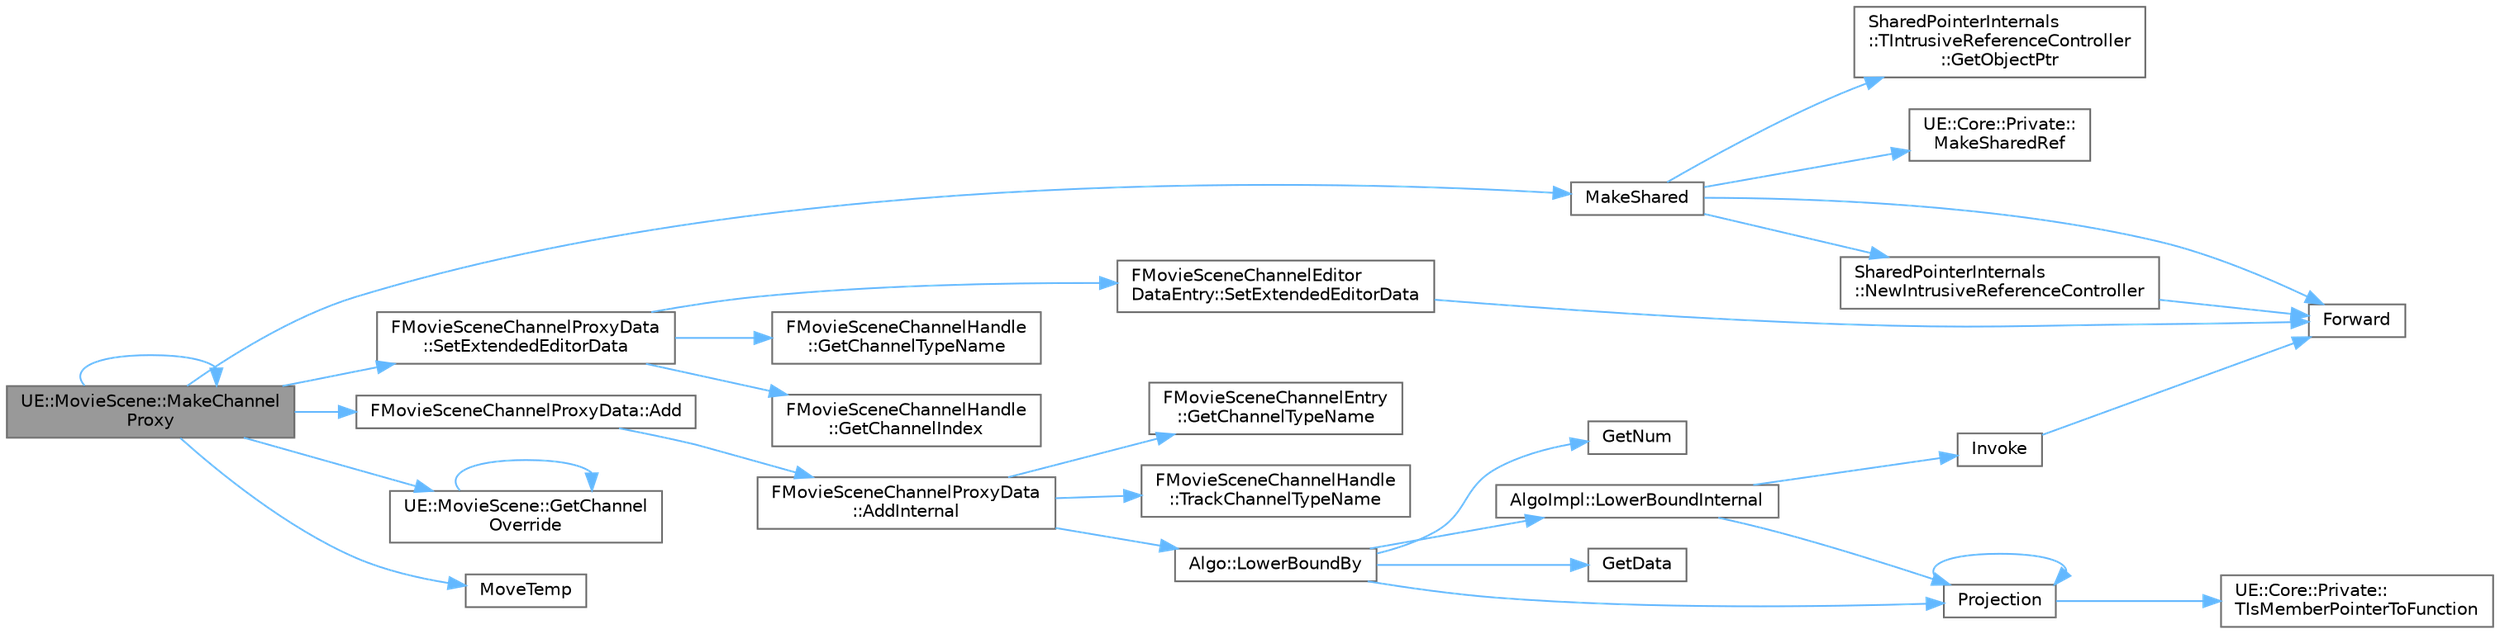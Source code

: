 digraph "UE::MovieScene::MakeChannelProxy"
{
 // INTERACTIVE_SVG=YES
 // LATEX_PDF_SIZE
  bgcolor="transparent";
  edge [fontname=Helvetica,fontsize=10,labelfontname=Helvetica,labelfontsize=10];
  node [fontname=Helvetica,fontsize=10,shape=box,height=0.2,width=0.4];
  rankdir="LR";
  Node1 [id="Node000001",label="UE::MovieScene::MakeChannel\lProxy",height=0.2,width=0.4,color="gray40", fillcolor="grey60", style="filled", fontcolor="black",tooltip="Utility function for making a channel proxy with one channel that is maybe overriden by another chann..."];
  Node1 -> Node2 [id="edge1_Node000001_Node000002",color="steelblue1",style="solid",tooltip=" "];
  Node2 [id="Node000002",label="FMovieSceneChannelProxyData::Add",height=0.2,width=0.4,color="grey40", fillcolor="white", style="filled",URL="$de/d10/structFMovieSceneChannelProxyData.html#af3450badb0ef9e2a04acf7d53ae5f3cd",tooltip="Add a new channel to the proxy."];
  Node2 -> Node3 [id="edge2_Node000002_Node000003",color="steelblue1",style="solid",tooltip=" "];
  Node3 [id="Node000003",label="FMovieSceneChannelProxyData\l::AddInternal",height=0.2,width=0.4,color="grey40", fillcolor="white", style="filled",URL="$de/d10/structFMovieSceneChannelProxyData.html#a668febf1d35efb4be6a59199836d4991",tooltip="Implementation that adds a channel to an entry, creating a new entry for this channel type if necessa..."];
  Node3 -> Node4 [id="edge3_Node000003_Node000004",color="steelblue1",style="solid",tooltip=" "];
  Node4 [id="Node000004",label="FMovieSceneChannelEntry\l::GetChannelTypeName",height=0.2,width=0.4,color="grey40", fillcolor="white", style="filled",URL="$d6/dfa/structFMovieSceneChannelEntry.html#ad51c1f1c02f97e8eead78ba78d38f854",tooltip="Get the type name of the channels stored in this entry."];
  Node3 -> Node5 [id="edge4_Node000003_Node000005",color="steelblue1",style="solid",tooltip=" "];
  Node5 [id="Node000005",label="Algo::LowerBoundBy",height=0.2,width=0.4,color="grey40", fillcolor="white", style="filled",URL="$db/d33/namespaceAlgo.html#a871a20b03aed6b970683183e56424e40",tooltip="Performs binary search, resulting in position of the first element with projected value >= Value usin..."];
  Node5 -> Node6 [id="edge5_Node000005_Node000006",color="steelblue1",style="solid",tooltip=" "];
  Node6 [id="Node000006",label="GetData",height=0.2,width=0.4,color="grey40", fillcolor="white", style="filled",URL="$d3/ddf/StringConv_8h.html#a4111b73e6a9d7101173e7223118962f3",tooltip=" "];
  Node5 -> Node7 [id="edge6_Node000005_Node000007",color="steelblue1",style="solid",tooltip=" "];
  Node7 [id="Node000007",label="GetNum",height=0.2,width=0.4,color="grey40", fillcolor="white", style="filled",URL="$d3/ddf/StringConv_8h.html#a3caf5874b63a514dc33c219ec83eedbf",tooltip=" "];
  Node5 -> Node8 [id="edge7_Node000005_Node000008",color="steelblue1",style="solid",tooltip=" "];
  Node8 [id="Node000008",label="AlgoImpl::LowerBoundInternal",height=0.2,width=0.4,color="grey40", fillcolor="white", style="filled",URL="$db/d64/namespaceAlgoImpl.html#a281a9779ff04017a143a53b5c446a121",tooltip="Performs binary search, resulting in position of the first element >= Value."];
  Node8 -> Node9 [id="edge8_Node000008_Node000009",color="steelblue1",style="solid",tooltip=" "];
  Node9 [id="Node000009",label="Invoke",height=0.2,width=0.4,color="grey40", fillcolor="white", style="filled",URL="$d7/deb/Invoke_8h.html#a66d3e79358998f56001f20726270e390",tooltip="Invokes a callable with a set of arguments."];
  Node9 -> Node10 [id="edge9_Node000009_Node000010",color="steelblue1",style="solid",tooltip=" "];
  Node10 [id="Node000010",label="Forward",height=0.2,width=0.4,color="grey40", fillcolor="white", style="filled",URL="$d4/d24/UnrealTemplate_8h.html#a68f280c1d561a8899a1e9e3ea8405d00",tooltip="Forward will cast a reference to an rvalue reference."];
  Node8 -> Node11 [id="edge10_Node000008_Node000011",color="steelblue1",style="solid",tooltip=" "];
  Node11 [id="Node000011",label="Projection",height=0.2,width=0.4,color="grey40", fillcolor="white", style="filled",URL="$d7/df0/Projection_8h.html#a13dceeb18d2035bd0b861bf3698ede9f",tooltip="Projection() is a related function to Invoke(), in that it can be used to invoke an object with a set..."];
  Node11 -> Node11 [id="edge11_Node000011_Node000011",color="steelblue1",style="solid",tooltip=" "];
  Node11 -> Node12 [id="edge12_Node000011_Node000012",color="steelblue1",style="solid",tooltip=" "];
  Node12 [id="Node000012",label="UE::Core::Private::\lTIsMemberPointerToFunction",height=0.2,width=0.4,color="grey40", fillcolor="white", style="filled",URL="$d1/de6/namespaceUE_1_1Core_1_1Private.html#a6a97c58e76257e63c3e47675427da48b",tooltip=" "];
  Node5 -> Node11 [id="edge13_Node000005_Node000011",color="steelblue1",style="solid",tooltip=" "];
  Node3 -> Node13 [id="edge14_Node000003_Node000013",color="steelblue1",style="solid",tooltip=" "];
  Node13 [id="Node000013",label="FMovieSceneChannelHandle\l::TrackChannelTypeName",height=0.2,width=0.4,color="grey40", fillcolor="white", style="filled",URL="$d0/d1b/structFMovieSceneChannelHandle.html#a636a7df75f134f8ff280689b5d4dda98",tooltip=" "];
  Node1 -> Node14 [id="edge15_Node000001_Node000014",color="steelblue1",style="solid",tooltip=" "];
  Node14 [id="Node000014",label="UE::MovieScene::GetChannel\lOverride",height=0.2,width=0.4,color="grey40", fillcolor="white", style="filled",URL="$d1/dd1/namespaceUE_1_1MovieScene.html#a098d3b2ffa0c4c3316d752f1cb06bb56",tooltip="Utility function to return a channel override."];
  Node14 -> Node14 [id="edge16_Node000014_Node000014",color="steelblue1",style="solid",tooltip=" "];
  Node1 -> Node1 [id="edge17_Node000001_Node000001",color="steelblue1",style="solid",tooltip=" "];
  Node1 -> Node15 [id="edge18_Node000001_Node000015",color="steelblue1",style="solid",tooltip=" "];
  Node15 [id="Node000015",label="MakeShared",height=0.2,width=0.4,color="grey40", fillcolor="white", style="filled",URL="$d2/d17/SharedPointer_8h.html#a263c00158120ebc1c5485f1201a6f34d",tooltip="MakeShared utility function."];
  Node15 -> Node10 [id="edge19_Node000015_Node000010",color="steelblue1",style="solid",tooltip=" "];
  Node15 -> Node16 [id="edge20_Node000015_Node000016",color="steelblue1",style="solid",tooltip=" "];
  Node16 [id="Node000016",label="SharedPointerInternals\l::TIntrusiveReferenceController\l::GetObjectPtr",height=0.2,width=0.4,color="grey40", fillcolor="white", style="filled",URL="$d4/d0f/classSharedPointerInternals_1_1TIntrusiveReferenceController.html#abbed2fe02963777a4ec2fb6c2d619beb",tooltip=" "];
  Node15 -> Node17 [id="edge21_Node000015_Node000017",color="steelblue1",style="solid",tooltip=" "];
  Node17 [id="Node000017",label="UE::Core::Private::\lMakeSharedRef",height=0.2,width=0.4,color="grey40", fillcolor="white", style="filled",URL="$d1/de6/namespaceUE_1_1Core_1_1Private.html#aff81f6fda6cd780a91812bea83b7f9d1",tooltip=" "];
  Node15 -> Node18 [id="edge22_Node000015_Node000018",color="steelblue1",style="solid",tooltip=" "];
  Node18 [id="Node000018",label="SharedPointerInternals\l::NewIntrusiveReferenceController",height=0.2,width=0.4,color="grey40", fillcolor="white", style="filled",URL="$d5/d6a/namespaceSharedPointerInternals.html#a27870bf9f0653ce64eb0333857178446",tooltip="Creates an intrusive reference controller."];
  Node18 -> Node10 [id="edge23_Node000018_Node000010",color="steelblue1",style="solid",tooltip=" "];
  Node1 -> Node19 [id="edge24_Node000001_Node000019",color="steelblue1",style="solid",tooltip=" "];
  Node19 [id="Node000019",label="MoveTemp",height=0.2,width=0.4,color="grey40", fillcolor="white", style="filled",URL="$d4/d24/UnrealTemplate_8h.html#ad5e6c049aeb9c9115fec514ba581dbb6",tooltip="MoveTemp will cast a reference to an rvalue reference."];
  Node1 -> Node20 [id="edge25_Node000001_Node000020",color="steelblue1",style="solid",tooltip=" "];
  Node20 [id="Node000020",label="FMovieSceneChannelProxyData\l::SetExtendedEditorData",height=0.2,width=0.4,color="grey40", fillcolor="white", style="filled",URL="$de/d10/structFMovieSceneChannelProxyData.html#a30fd0addedde5e5cac3264ef6b9fbf39",tooltip=" "];
  Node20 -> Node21 [id="edge26_Node000020_Node000021",color="steelblue1",style="solid",tooltip=" "];
  Node21 [id="Node000021",label="FMovieSceneChannelHandle\l::GetChannelIndex",height=0.2,width=0.4,color="grey40", fillcolor="white", style="filled",URL="$d0/d1b/structFMovieSceneChannelHandle.html#ac7b71c29fbba9ca0fd270cbcb9ea16c0",tooltip="Access this channel's index."];
  Node20 -> Node22 [id="edge27_Node000020_Node000022",color="steelblue1",style="solid",tooltip=" "];
  Node22 [id="Node000022",label="FMovieSceneChannelHandle\l::GetChannelTypeName",height=0.2,width=0.4,color="grey40", fillcolor="white", style="filled",URL="$d0/d1b/structFMovieSceneChannelHandle.html#a244147946f22bc7f8ed54ac7db1f53f3",tooltip="Access this channel's type identifier."];
  Node20 -> Node23 [id="edge28_Node000020_Node000023",color="steelblue1",style="solid",tooltip=" "];
  Node23 [id="Node000023",label="FMovieSceneChannelEditor\lDataEntry::SetExtendedEditorData",height=0.2,width=0.4,color="grey40", fillcolor="white", style="filled",URL="$d6/dbb/structFMovieSceneChannelEditorDataEntry.html#af80143daea7d63f0dd3da24e4fe013c1",tooltip="Set the extended channel-type specific editor data on an already added channel entry."];
  Node23 -> Node10 [id="edge29_Node000023_Node000010",color="steelblue1",style="solid",tooltip=" "];
}
